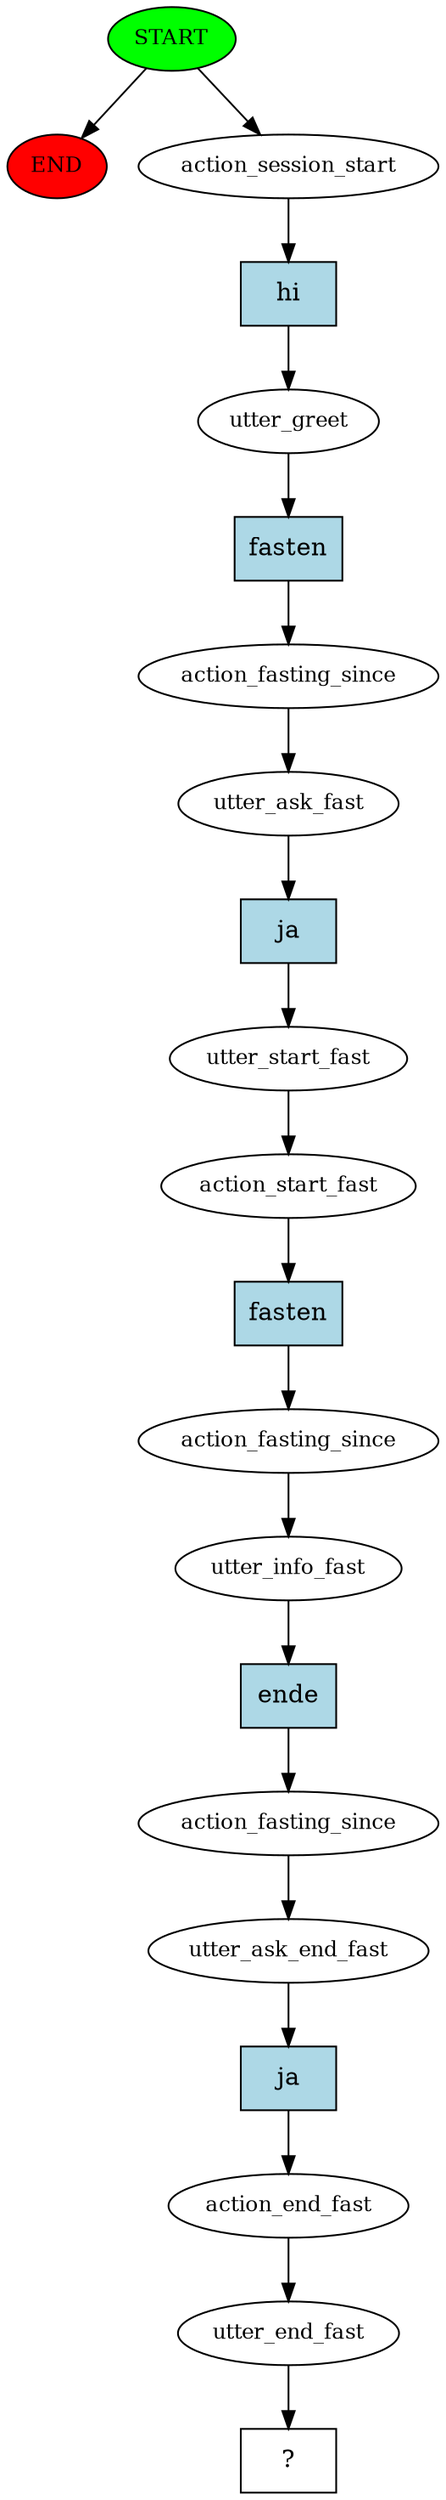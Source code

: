 digraph  {
0 [class="start active", fillcolor=green, fontsize=12, label=START, style=filled];
"-1" [class=end, fillcolor=red, fontsize=12, label=END, style=filled];
1 [class=active, fontsize=12, label=action_session_start];
2 [class=active, fontsize=12, label=utter_greet];
3 [class=active, fontsize=12, label=action_fasting_since];
4 [class=active, fontsize=12, label=utter_ask_fast];
5 [class=active, fontsize=12, label=utter_start_fast];
6 [class=active, fontsize=12, label=action_start_fast];
7 [class=active, fontsize=12, label=action_fasting_since];
8 [class=active, fontsize=12, label=utter_info_fast];
9 [class=active, fontsize=12, label=action_fasting_since];
10 [class=active, fontsize=12, label=utter_ask_end_fast];
11 [class=active, fontsize=12, label=action_end_fast];
12 [class=active, fontsize=12, label=utter_end_fast];
13 [class="intent dashed active", label="  ?  ", shape=rect];
14 [class="intent active", fillcolor=lightblue, label=hi, shape=rect, style=filled];
15 [class="intent active", fillcolor=lightblue, label=fasten, shape=rect, style=filled];
16 [class="intent active", fillcolor=lightblue, label=ja, shape=rect, style=filled];
17 [class="intent active", fillcolor=lightblue, label=fasten, shape=rect, style=filled];
18 [class="intent active", fillcolor=lightblue, label=ende, shape=rect, style=filled];
19 [class="intent active", fillcolor=lightblue, label=ja, shape=rect, style=filled];
0 -> "-1"  [class="", key=NONE, label=""];
0 -> 1  [class=active, key=NONE, label=""];
1 -> 14  [class=active, key=0];
2 -> 15  [class=active, key=0];
3 -> 4  [class=active, key=NONE, label=""];
4 -> 16  [class=active, key=0];
5 -> 6  [class=active, key=NONE, label=""];
6 -> 17  [class=active, key=0];
7 -> 8  [class=active, key=NONE, label=""];
8 -> 18  [class=active, key=0];
9 -> 10  [class=active, key=NONE, label=""];
10 -> 19  [class=active, key=0];
11 -> 12  [class=active, key=NONE, label=""];
12 -> 13  [class=active, key=NONE, label=""];
14 -> 2  [class=active, key=0];
15 -> 3  [class=active, key=0];
16 -> 5  [class=active, key=0];
17 -> 7  [class=active, key=0];
18 -> 9  [class=active, key=0];
19 -> 11  [class=active, key=0];
}
